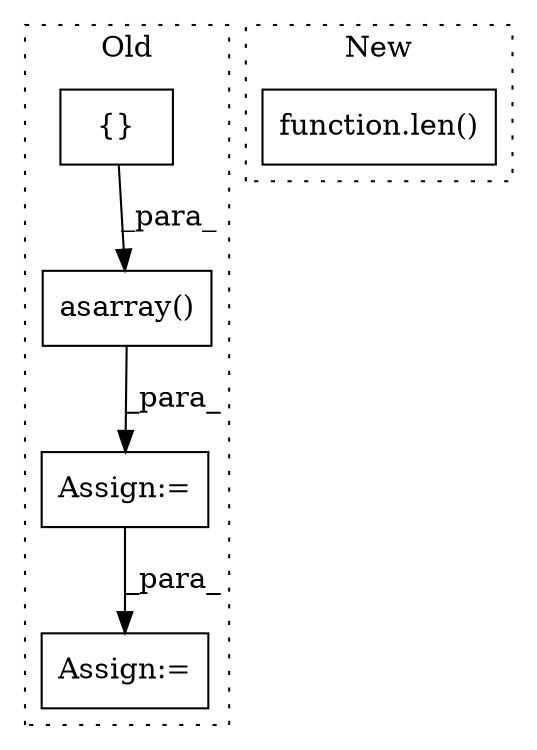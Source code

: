 digraph G {
subgraph cluster0 {
1 [label="asarray()" a="75" s="5675,5700" l="11,1" shape="box"];
3 [label="Assign:=" a="68" s="5738" l="3" shape="box"];
4 [label="Assign:=" a="68" s="5655" l="3" shape="box"];
5 [label="{}" a="59" s="4958,4958" l="2,1" shape="box"];
label = "Old";
style="dotted";
}
subgraph cluster1 {
2 [label="function.len()" a="75" s="4063,4078" l="4,1" shape="box"];
label = "New";
style="dotted";
}
1 -> 4 [label="_para_"];
4 -> 3 [label="_para_"];
5 -> 1 [label="_para_"];
}